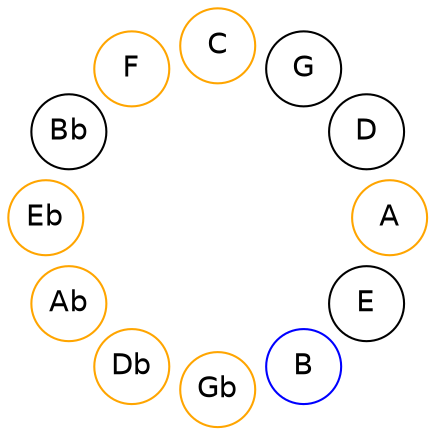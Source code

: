 
graph {

layout = circo;
mindist = .1

node [shape = circle, fontname = Helvetica, margin = 0]
edge [style=invis]

subgraph 1 {
	E -- B -- Gb -- Db -- Ab -- Eb -- Bb -- F -- C -- G -- D -- A -- E
}

B [color=blue];
Gb [color=orange];
Db [color=orange];
Ab [color=orange];
Eb [color=orange];
F [color=orange];
C [color=orange];
A [color=orange];
}
